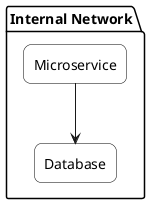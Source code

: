 @startuml
skinparam rectangle {
  BackgroundColor White
  BorderColor Black
  RoundCorner 15
}
skinparam shadowing false
skinparam linetype ortho

package "Internal Network" {
    rectangle "Microservice" as App
    rectangle "Database" as DB
}

App --> DB
@enduml
